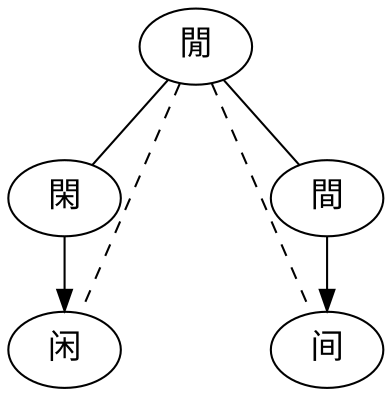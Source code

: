 digraph "Example I-1" {
    graph [nodesep=1]
    node [fontsize=16 fontname="一點明體"]
    splines=false
    edge [dir="none"]  # 交疊
    閒 -> 閑
    閒 -> 間
    edge [dir="forward"]  # 簡體
    閑 -> 闲
    間 -> 间
	edge [dir="none" style="dashed" constraint="false"]  # 生成
	閒 -> 闲
	閒 -> 间
}
